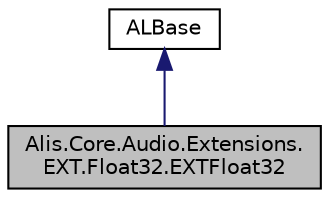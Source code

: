 digraph "Alis.Core.Audio.Extensions.EXT.Float32.EXTFloat32"
{
 // LATEX_PDF_SIZE
  edge [fontname="Helvetica",fontsize="10",labelfontname="Helvetica",labelfontsize="10"];
  node [fontname="Helvetica",fontsize="10",shape=record];
  Node1 [label="Alis.Core.Audio.Extensions.\lEXT.Float32.EXTFloat32",height=0.2,width=0.4,color="black", fillcolor="grey75", style="filled", fontcolor="black",tooltip="The ext float 32 class"];
  Node2 -> Node1 [dir="back",color="midnightblue",fontsize="10",style="solid",fontname="Helvetica"];
  Node2 [label="ALBase",height=0.2,width=0.4,color="black", fillcolor="white", style="filled",URL="$class_alis_1_1_core_1_1_audio_1_1_native_1_1_a_l_base.html",tooltip="This is a base class for OpenAL APIs that are using DllImport and want to resolve different dll names..."];
}
